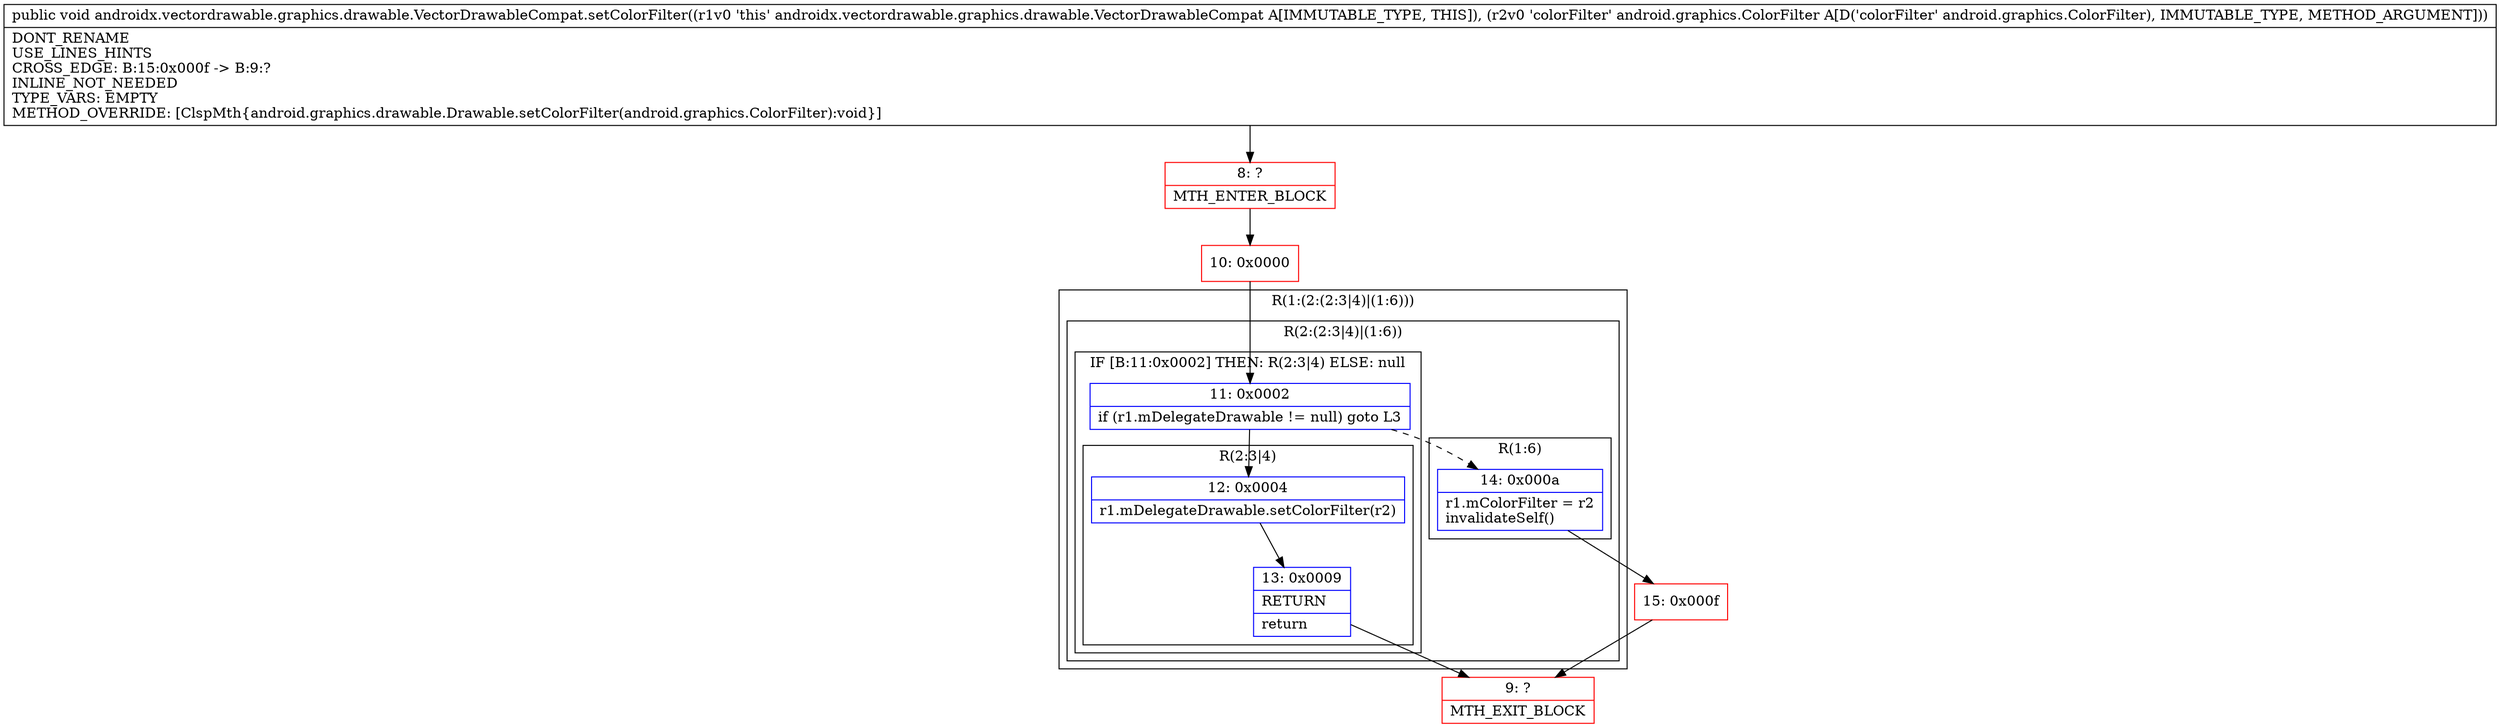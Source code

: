 digraph "CFG forandroidx.vectordrawable.graphics.drawable.VectorDrawableCompat.setColorFilter(Landroid\/graphics\/ColorFilter;)V" {
subgraph cluster_Region_236620553 {
label = "R(1:(2:(2:3|4)|(1:6)))";
node [shape=record,color=blue];
subgraph cluster_Region_1749311802 {
label = "R(2:(2:3|4)|(1:6))";
node [shape=record,color=blue];
subgraph cluster_IfRegion_134455761 {
label = "IF [B:11:0x0002] THEN: R(2:3|4) ELSE: null";
node [shape=record,color=blue];
Node_11 [shape=record,label="{11\:\ 0x0002|if (r1.mDelegateDrawable != null) goto L3\l}"];
subgraph cluster_Region_1940221590 {
label = "R(2:3|4)";
node [shape=record,color=blue];
Node_12 [shape=record,label="{12\:\ 0x0004|r1.mDelegateDrawable.setColorFilter(r2)\l}"];
Node_13 [shape=record,label="{13\:\ 0x0009|RETURN\l|return\l}"];
}
}
subgraph cluster_Region_700309800 {
label = "R(1:6)";
node [shape=record,color=blue];
Node_14 [shape=record,label="{14\:\ 0x000a|r1.mColorFilter = r2\linvalidateSelf()\l}"];
}
}
}
Node_8 [shape=record,color=red,label="{8\:\ ?|MTH_ENTER_BLOCK\l}"];
Node_10 [shape=record,color=red,label="{10\:\ 0x0000}"];
Node_9 [shape=record,color=red,label="{9\:\ ?|MTH_EXIT_BLOCK\l}"];
Node_15 [shape=record,color=red,label="{15\:\ 0x000f}"];
MethodNode[shape=record,label="{public void androidx.vectordrawable.graphics.drawable.VectorDrawableCompat.setColorFilter((r1v0 'this' androidx.vectordrawable.graphics.drawable.VectorDrawableCompat A[IMMUTABLE_TYPE, THIS]), (r2v0 'colorFilter' android.graphics.ColorFilter A[D('colorFilter' android.graphics.ColorFilter), IMMUTABLE_TYPE, METHOD_ARGUMENT]))  | DONT_RENAME\lUSE_LINES_HINTS\lCROSS_EDGE: B:15:0x000f \-\> B:9:?\lINLINE_NOT_NEEDED\lTYPE_VARS: EMPTY\lMETHOD_OVERRIDE: [ClspMth\{android.graphics.drawable.Drawable.setColorFilter(android.graphics.ColorFilter):void\}]\l}"];
MethodNode -> Node_8;Node_11 -> Node_12;
Node_11 -> Node_14[style=dashed];
Node_12 -> Node_13;
Node_13 -> Node_9;
Node_14 -> Node_15;
Node_8 -> Node_10;
Node_10 -> Node_11;
Node_15 -> Node_9;
}

